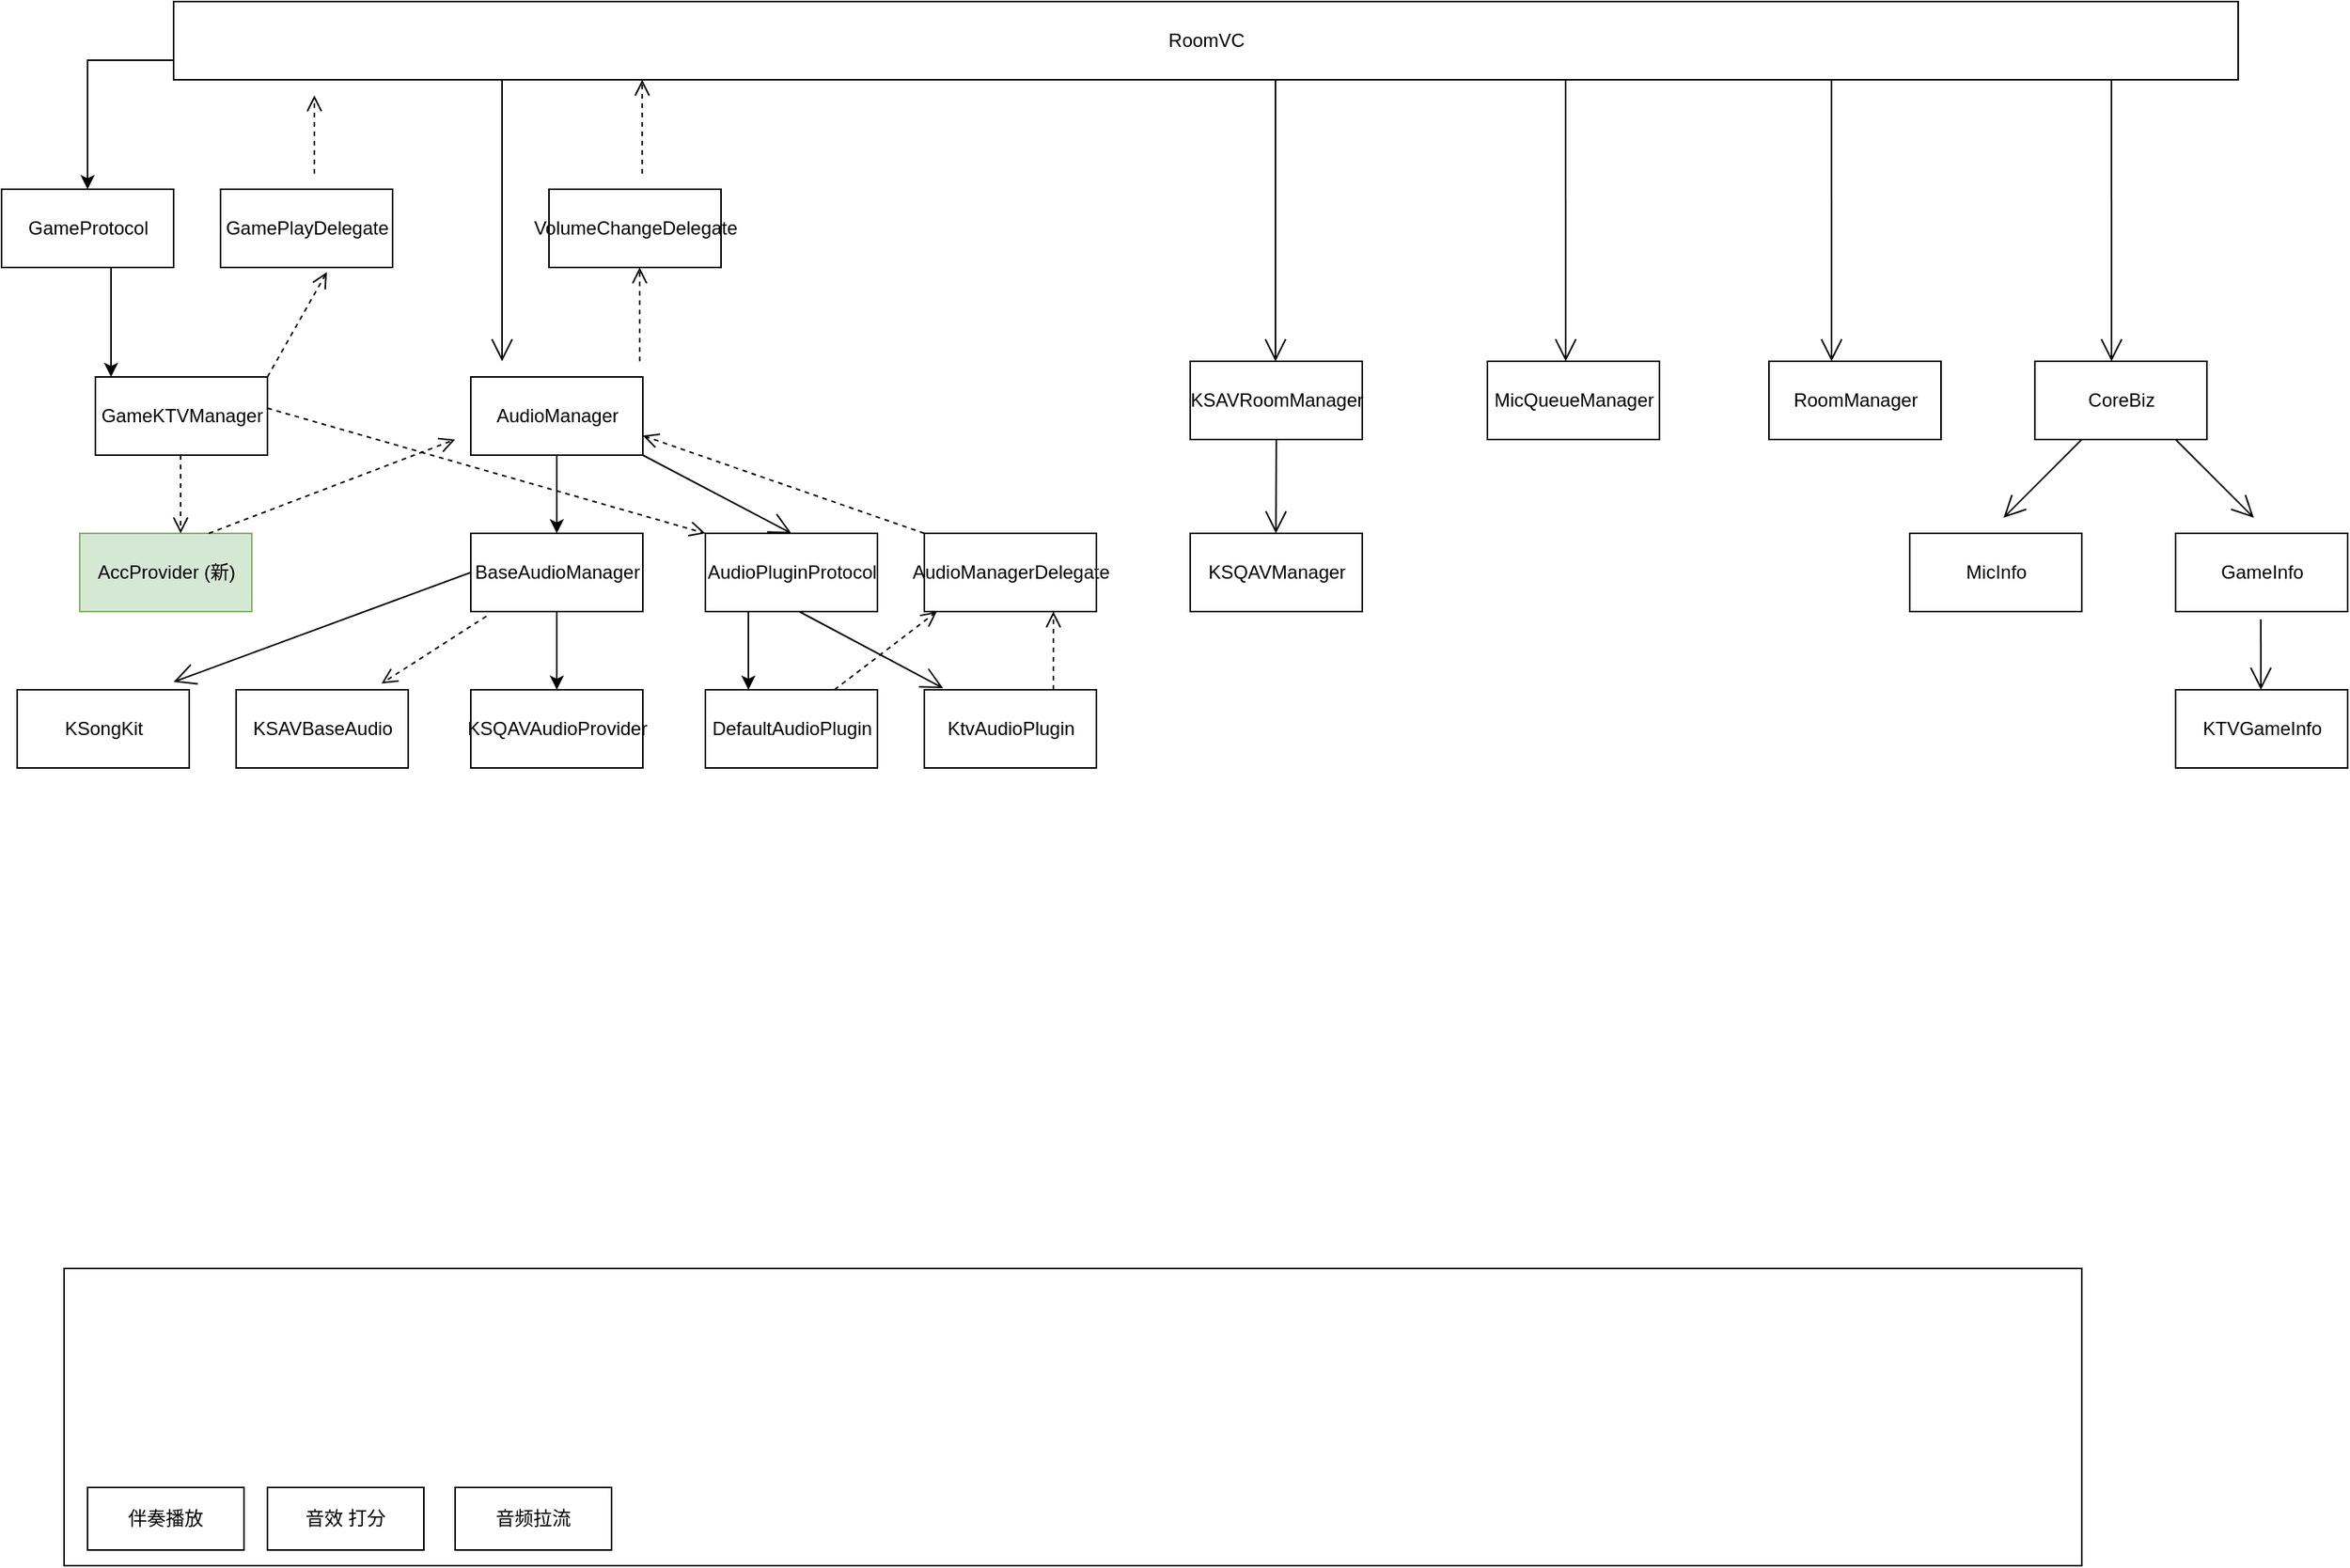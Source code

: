 <mxfile version="13.8.9-1" type="github">
  <diagram id="RX8tZE7j9Tt-qlyoLgVX" name="Page-1">
    <mxGraphModel dx="1721" dy="1060" grid="1" gridSize="10" guides="1" tooltips="1" connect="1" arrows="1" fold="1" page="1" pageScale="1" pageWidth="3300" pageHeight="4681" math="0" shadow="0">
      <root>
        <mxCell id="0" />
        <mxCell id="1" parent="0" />
        <mxCell id="dRoRpwYoGaoy_X5UFxtA-8" value="RoomManager" style="html=1;" parent="1" vertex="1">
          <mxGeometry x="1620" y="610" width="110" height="50" as="geometry" />
        </mxCell>
        <mxCell id="dRoRpwYoGaoy_X5UFxtA-9" value="MicQueueManager" style="html=1;" parent="1" vertex="1">
          <mxGeometry x="1440" y="610" width="110" height="50" as="geometry" />
        </mxCell>
        <mxCell id="dRoRpwYoGaoy_X5UFxtA-11" value="CoreBiz" style="html=1;" parent="1" vertex="1">
          <mxGeometry x="1790" y="610" width="110" height="50" as="geometry" />
        </mxCell>
        <mxCell id="dRoRpwYoGaoy_X5UFxtA-12" value="MicInfo" style="html=1;" parent="1" vertex="1">
          <mxGeometry x="1710" y="720" width="110" height="50" as="geometry" />
        </mxCell>
        <mxCell id="dRoRpwYoGaoy_X5UFxtA-13" value="GameInfo" style="html=1;" parent="1" vertex="1">
          <mxGeometry x="1880" y="720" width="110" height="50" as="geometry" />
        </mxCell>
        <mxCell id="dRoRpwYoGaoy_X5UFxtA-14" value="KTVGameInfo" style="html=1;" parent="1" vertex="1">
          <mxGeometry x="1880" y="820" width="110" height="50" as="geometry" />
        </mxCell>
        <mxCell id="dRoRpwYoGaoy_X5UFxtA-16" value="GameProtocol" style="html=1;" parent="1" vertex="1">
          <mxGeometry x="490" y="500" width="110" height="50" as="geometry" />
        </mxCell>
        <mxCell id="dRoRpwYoGaoy_X5UFxtA-62" style="edgeStyle=orthogonalEdgeStyle;rounded=0;orthogonalLoop=1;jettySize=auto;html=1;exitX=0.25;exitY=1;exitDx=0;exitDy=0;entryX=0.25;entryY=0;entryDx=0;entryDy=0;" parent="1" source="dRoRpwYoGaoy_X5UFxtA-18" target="dRoRpwYoGaoy_X5UFxtA-59" edge="1">
          <mxGeometry relative="1" as="geometry" />
        </mxCell>
        <mxCell id="dRoRpwYoGaoy_X5UFxtA-18" value="AudioPluginProtocol" style="html=1;" parent="1" vertex="1">
          <mxGeometry x="940" y="720" width="110" height="50" as="geometry" />
        </mxCell>
        <mxCell id="dRoRpwYoGaoy_X5UFxtA-19" value="GameKTVManager" style="html=1;" parent="1" vertex="1">
          <mxGeometry x="550" y="620" width="110" height="50" as="geometry" />
        </mxCell>
        <mxCell id="dRoRpwYoGaoy_X5UFxtA-20" value="GamePlayDelegate" style="html=1;" parent="1" vertex="1">
          <mxGeometry x="630" y="500" width="110" height="50" as="geometry" />
        </mxCell>
        <mxCell id="dRoRpwYoGaoy_X5UFxtA-50" style="edgeStyle=orthogonalEdgeStyle;rounded=0;orthogonalLoop=1;jettySize=auto;html=1;exitX=0;exitY=0.75;exitDx=0;exitDy=0;entryX=0.5;entryY=0;entryDx=0;entryDy=0;" parent="1" source="dRoRpwYoGaoy_X5UFxtA-31" target="dRoRpwYoGaoy_X5UFxtA-16" edge="1">
          <mxGeometry relative="1" as="geometry" />
        </mxCell>
        <mxCell id="dRoRpwYoGaoy_X5UFxtA-31" value="RoomVC" style="html=1;" parent="1" vertex="1">
          <mxGeometry x="600" y="380" width="1320" height="50" as="geometry" />
        </mxCell>
        <mxCell id="dRoRpwYoGaoy_X5UFxtA-58" style="edgeStyle=orthogonalEdgeStyle;rounded=0;orthogonalLoop=1;jettySize=auto;html=1;exitX=0.5;exitY=1;exitDx=0;exitDy=0;entryX=0.5;entryY=0;entryDx=0;entryDy=0;" parent="1" source="dRoRpwYoGaoy_X5UFxtA-37" target="dRoRpwYoGaoy_X5UFxtA-52" edge="1">
          <mxGeometry relative="1" as="geometry" />
        </mxCell>
        <mxCell id="dRoRpwYoGaoy_X5UFxtA-37" value="AudioManager" style="html=1;" parent="1" vertex="1">
          <mxGeometry x="790" y="620" width="110" height="50" as="geometry" />
        </mxCell>
        <mxCell id="dRoRpwYoGaoy_X5UFxtA-38" value="KSAVRoomManager" style="html=1;" parent="1" vertex="1">
          <mxGeometry x="1250" y="610" width="110" height="50" as="geometry" />
        </mxCell>
        <mxCell id="dRoRpwYoGaoy_X5UFxtA-39" value="VolumeChangeDelegate" style="html=1;" parent="1" vertex="1">
          <mxGeometry x="840" y="500" width="110" height="50" as="geometry" />
        </mxCell>
        <mxCell id="dRoRpwYoGaoy_X5UFxtA-46" value="" style="html=1;verticalAlign=bottom;endArrow=open;dashed=1;endSize=8;" parent="1" edge="1">
          <mxGeometry y="50" relative="1" as="geometry">
            <mxPoint x="690" y="490" as="sourcePoint" />
            <mxPoint x="690" y="440" as="targetPoint" />
            <mxPoint as="offset" />
          </mxGeometry>
        </mxCell>
        <mxCell id="dRoRpwYoGaoy_X5UFxtA-47" value="" style="html=1;verticalAlign=bottom;endArrow=open;dashed=1;endSize=8;exitX=1;exitY=0;exitDx=0;exitDy=0;entryX=0.618;entryY=1.06;entryDx=0;entryDy=0;entryPerimeter=0;" parent="1" source="dRoRpwYoGaoy_X5UFxtA-19" target="dRoRpwYoGaoy_X5UFxtA-20" edge="1">
          <mxGeometry y="50" relative="1" as="geometry">
            <mxPoint x="794.5" y="610" as="sourcePoint" />
            <mxPoint x="794.5" y="560" as="targetPoint" />
            <mxPoint as="offset" />
          </mxGeometry>
        </mxCell>
        <mxCell id="dRoRpwYoGaoy_X5UFxtA-48" style="edgeStyle=orthogonalEdgeStyle;rounded=0;orthogonalLoop=1;jettySize=auto;html=1;" parent="1" edge="1">
          <mxGeometry relative="1" as="geometry">
            <mxPoint x="560" y="590" as="sourcePoint" />
            <mxPoint x="560" y="620" as="targetPoint" />
            <Array as="points">
              <mxPoint x="560" y="550" />
              <mxPoint x="560" y="550" />
            </Array>
          </mxGeometry>
        </mxCell>
        <mxCell id="dRoRpwYoGaoy_X5UFxtA-57" style="edgeStyle=orthogonalEdgeStyle;rounded=0;orthogonalLoop=1;jettySize=auto;html=1;exitX=0.5;exitY=1;exitDx=0;exitDy=0;entryX=0.5;entryY=0;entryDx=0;entryDy=0;" parent="1" source="dRoRpwYoGaoy_X5UFxtA-52" target="dRoRpwYoGaoy_X5UFxtA-56" edge="1">
          <mxGeometry relative="1" as="geometry" />
        </mxCell>
        <mxCell id="dRoRpwYoGaoy_X5UFxtA-52" value="BaseAudioManager" style="html=1;" parent="1" vertex="1">
          <mxGeometry x="790" y="720" width="110" height="50" as="geometry" />
        </mxCell>
        <mxCell id="dRoRpwYoGaoy_X5UFxtA-54" value="" style="html=1;verticalAlign=bottom;endArrow=open;dashed=1;endSize=8;entryX=0.618;entryY=1.06;entryDx=0;entryDy=0;entryPerimeter=0;" parent="1" edge="1">
          <mxGeometry y="50" relative="1" as="geometry">
            <mxPoint x="898" y="610" as="sourcePoint" />
            <mxPoint x="897.98" y="550" as="targetPoint" />
            <mxPoint as="offset" />
          </mxGeometry>
        </mxCell>
        <mxCell id="dRoRpwYoGaoy_X5UFxtA-55" value="" style="html=1;verticalAlign=bottom;endArrow=open;dashed=1;endSize=8;entryX=0.618;entryY=1.06;entryDx=0;entryDy=0;entryPerimeter=0;" parent="1" edge="1">
          <mxGeometry y="50" relative="1" as="geometry">
            <mxPoint x="899.62" y="490" as="sourcePoint" />
            <mxPoint x="899.6" y="430" as="targetPoint" />
            <mxPoint as="offset" />
          </mxGeometry>
        </mxCell>
        <mxCell id="dRoRpwYoGaoy_X5UFxtA-56" value="KSQAVAudioProvider" style="html=1;" parent="1" vertex="1">
          <mxGeometry x="790" y="820" width="110" height="50" as="geometry" />
        </mxCell>
        <mxCell id="dRoRpwYoGaoy_X5UFxtA-59" value="DefaultAudioPlugin" style="html=1;" parent="1" vertex="1">
          <mxGeometry x="940" y="820" width="110" height="50" as="geometry" />
        </mxCell>
        <mxCell id="dRoRpwYoGaoy_X5UFxtA-60" value="KtvAudioPlugin" style="html=1;" parent="1" vertex="1">
          <mxGeometry x="1080" y="820" width="110" height="50" as="geometry" />
        </mxCell>
        <mxCell id="dRoRpwYoGaoy_X5UFxtA-64" value="AudioManagerDelegate" style="html=1;" parent="1" vertex="1">
          <mxGeometry x="1080" y="720" width="110" height="50" as="geometry" />
        </mxCell>
        <mxCell id="dRoRpwYoGaoy_X5UFxtA-67" value="" style="html=1;verticalAlign=bottom;endArrow=open;dashed=1;endSize=8;exitX=0.75;exitY=0;exitDx=0;exitDy=0;entryX=0.618;entryY=1.06;entryDx=0;entryDy=0;entryPerimeter=0;" parent="1" source="dRoRpwYoGaoy_X5UFxtA-59" edge="1">
          <mxGeometry y="50" relative="1" as="geometry">
            <mxPoint x="1050" y="837" as="sourcePoint" />
            <mxPoint x="1087.98" y="770" as="targetPoint" />
            <mxPoint as="offset" />
          </mxGeometry>
        </mxCell>
        <mxCell id="dRoRpwYoGaoy_X5UFxtA-68" value="" style="html=1;verticalAlign=bottom;endArrow=open;dashed=1;endSize=8;exitX=0.75;exitY=0;exitDx=0;exitDy=0;entryX=0.75;entryY=1;entryDx=0;entryDy=0;" parent="1" source="dRoRpwYoGaoy_X5UFxtA-60" target="dRoRpwYoGaoy_X5UFxtA-64" edge="1">
          <mxGeometry y="50" relative="1" as="geometry">
            <mxPoint x="1120" y="820" as="sourcePoint" />
            <mxPoint x="1185.48" y="770" as="targetPoint" />
            <mxPoint as="offset" />
          </mxGeometry>
        </mxCell>
        <mxCell id="dRoRpwYoGaoy_X5UFxtA-69" value="" style="html=1;verticalAlign=bottom;endArrow=open;dashed=1;endSize=8;exitX=0;exitY=0;exitDx=0;exitDy=0;entryX=1;entryY=0.75;entryDx=0;entryDy=0;" parent="1" source="dRoRpwYoGaoy_X5UFxtA-64" target="dRoRpwYoGaoy_X5UFxtA-37" edge="1">
          <mxGeometry y="50" relative="1" as="geometry">
            <mxPoint x="1070" y="710" as="sourcePoint" />
            <mxPoint x="1070" y="660" as="targetPoint" />
            <mxPoint as="offset" />
          </mxGeometry>
        </mxCell>
        <mxCell id="dRoRpwYoGaoy_X5UFxtA-71" value="" style="endArrow=open;endFill=1;endSize=12;html=1;entryX=0.109;entryY=-0.02;entryDx=0;entryDy=0;entryPerimeter=0;" parent="1" target="dRoRpwYoGaoy_X5UFxtA-60" edge="1">
          <mxGeometry width="160" relative="1" as="geometry">
            <mxPoint x="1000" y="770" as="sourcePoint" />
            <mxPoint x="1090" y="830" as="targetPoint" />
          </mxGeometry>
        </mxCell>
        <mxCell id="dRoRpwYoGaoy_X5UFxtA-73" value="" style="endArrow=open;endFill=1;endSize=12;html=1;" parent="1" edge="1">
          <mxGeometry width="160" relative="1" as="geometry">
            <mxPoint x="810" y="430" as="sourcePoint" />
            <mxPoint x="810" y="610" as="targetPoint" />
          </mxGeometry>
        </mxCell>
        <mxCell id="dRoRpwYoGaoy_X5UFxtA-74" value="" style="endArrow=open;endFill=1;endSize=12;html=1;" parent="1" edge="1">
          <mxGeometry width="160" relative="1" as="geometry">
            <mxPoint x="1304.5" y="430" as="sourcePoint" />
            <mxPoint x="1304.5" y="610" as="targetPoint" />
          </mxGeometry>
        </mxCell>
        <mxCell id="dRoRpwYoGaoy_X5UFxtA-75" value="" style="endArrow=open;endFill=1;endSize=12;html=1;entryX=0.455;entryY=0;entryDx=0;entryDy=0;entryPerimeter=0;" parent="1" target="dRoRpwYoGaoy_X5UFxtA-9" edge="1">
          <mxGeometry width="160" relative="1" as="geometry">
            <mxPoint x="1490" y="430" as="sourcePoint" />
            <mxPoint x="1490" y="595" as="targetPoint" />
          </mxGeometry>
        </mxCell>
        <mxCell id="dRoRpwYoGaoy_X5UFxtA-76" value="KSQAVManager" style="html=1;" parent="1" vertex="1">
          <mxGeometry x="1250" y="720" width="110" height="50" as="geometry" />
        </mxCell>
        <mxCell id="dRoRpwYoGaoy_X5UFxtA-77" value="" style="endArrow=open;endFill=1;endSize=12;html=1;" parent="1" edge="1">
          <mxGeometry width="160" relative="1" as="geometry">
            <mxPoint x="1305.01" y="660" as="sourcePoint" />
            <mxPoint x="1304.76" y="720" as="targetPoint" />
          </mxGeometry>
        </mxCell>
        <mxCell id="dRoRpwYoGaoy_X5UFxtA-78" value="AccProvider (新)" style="html=1;fillColor=#d5e8d4;strokeColor=#82b366;" parent="1" vertex="1">
          <mxGeometry x="540" y="720" width="110" height="50" as="geometry" />
        </mxCell>
        <mxCell id="dRoRpwYoGaoy_X5UFxtA-80" value="" style="html=1;verticalAlign=bottom;endArrow=open;dashed=1;endSize=8;entryX=0.618;entryY=1.06;entryDx=0;entryDy=0;entryPerimeter=0;fillColor=#f8cecc;" parent="1" edge="1">
          <mxGeometry y="50" relative="1" as="geometry">
            <mxPoint x="604.5" y="670" as="sourcePoint" />
            <mxPoint x="604.5" y="720" as="targetPoint" />
            <mxPoint as="offset" />
          </mxGeometry>
        </mxCell>
        <mxCell id="dRoRpwYoGaoy_X5UFxtA-81" value="" style="html=1;verticalAlign=bottom;endArrow=open;dashed=1;endSize=8;exitX=0.75;exitY=0;exitDx=0;exitDy=0;" parent="1" source="dRoRpwYoGaoy_X5UFxtA-78" edge="1">
          <mxGeometry y="50" relative="1" as="geometry">
            <mxPoint x="690" y="690" as="sourcePoint" />
            <mxPoint x="780" y="660" as="targetPoint" />
            <mxPoint as="offset" />
          </mxGeometry>
        </mxCell>
        <mxCell id="YZkKuV9QOpAfeZF1AWrd-1" value="" style="endArrow=open;endFill=1;endSize=12;html=1;entryX=0.455;entryY=0;entryDx=0;entryDy=0;entryPerimeter=0;" edge="1" parent="1">
          <mxGeometry width="160" relative="1" as="geometry">
            <mxPoint x="1660" y="430" as="sourcePoint" />
            <mxPoint x="1660.05" y="610" as="targetPoint" />
          </mxGeometry>
        </mxCell>
        <mxCell id="YZkKuV9QOpAfeZF1AWrd-2" value="" style="endArrow=open;endFill=1;endSize=12;html=1;entryX=0.455;entryY=0;entryDx=0;entryDy=0;entryPerimeter=0;" edge="1" parent="1">
          <mxGeometry width="160" relative="1" as="geometry">
            <mxPoint x="1839" y="430" as="sourcePoint" />
            <mxPoint x="1839.05" y="610" as="targetPoint" />
          </mxGeometry>
        </mxCell>
        <mxCell id="YZkKuV9QOpAfeZF1AWrd-3" value="" style="endArrow=open;endFill=1;endSize=12;html=1;entryX=0.455;entryY=0;entryDx=0;entryDy=0;entryPerimeter=0;" edge="1" parent="1">
          <mxGeometry width="160" relative="1" as="geometry">
            <mxPoint x="1820" y="660" as="sourcePoint" />
            <mxPoint x="1770.0" y="710" as="targetPoint" />
          </mxGeometry>
        </mxCell>
        <mxCell id="YZkKuV9QOpAfeZF1AWrd-4" value="" style="endArrow=open;endFill=1;endSize=12;html=1;entryX=0.455;entryY=0;entryDx=0;entryDy=0;entryPerimeter=0;" edge="1" parent="1">
          <mxGeometry width="160" relative="1" as="geometry">
            <mxPoint x="1880" y="660" as="sourcePoint" />
            <mxPoint x="1930" y="710" as="targetPoint" />
          </mxGeometry>
        </mxCell>
        <mxCell id="YZkKuV9QOpAfeZF1AWrd-5" value="" style="endArrow=open;endFill=1;endSize=12;html=1;entryX=0.455;entryY=0;entryDx=0;entryDy=0;entryPerimeter=0;" edge="1" parent="1">
          <mxGeometry width="160" relative="1" as="geometry">
            <mxPoint x="1934.5" y="775" as="sourcePoint" />
            <mxPoint x="1934.55" y="820" as="targetPoint" />
          </mxGeometry>
        </mxCell>
        <mxCell id="YZkKuV9QOpAfeZF1AWrd-7" value="" style="html=1;verticalAlign=bottom;endArrow=open;dashed=1;endSize=8;exitX=0.75;exitY=0;exitDx=0;exitDy=0;entryX=0;entryY=0;entryDx=0;entryDy=0;" edge="1" parent="1" target="dRoRpwYoGaoy_X5UFxtA-18">
          <mxGeometry y="50" relative="1" as="geometry">
            <mxPoint x="660" y="640" as="sourcePoint" />
            <mxPoint x="930" y="720" as="targetPoint" />
            <mxPoint as="offset" />
          </mxGeometry>
        </mxCell>
        <mxCell id="YZkKuV9QOpAfeZF1AWrd-8" value="" style="rounded=0;whiteSpace=wrap;html=1;" vertex="1" parent="1">
          <mxGeometry x="530" y="1190" width="1290" height="190" as="geometry" />
        </mxCell>
        <mxCell id="YZkKuV9QOpAfeZF1AWrd-9" value="伴奏播放" style="rounded=0;whiteSpace=wrap;html=1;" vertex="1" parent="1">
          <mxGeometry x="545" y="1330" width="100" height="40" as="geometry" />
        </mxCell>
        <mxCell id="YZkKuV9QOpAfeZF1AWrd-11" value="音频拉流" style="rounded=0;whiteSpace=wrap;html=1;" vertex="1" parent="1">
          <mxGeometry x="780" y="1330" width="100" height="40" as="geometry" />
        </mxCell>
        <mxCell id="YZkKuV9QOpAfeZF1AWrd-12" value="KSAVBaseAudio" style="html=1;" vertex="1" parent="1">
          <mxGeometry x="640" y="820" width="110" height="50" as="geometry" />
        </mxCell>
        <mxCell id="YZkKuV9QOpAfeZF1AWrd-13" value="" style="html=1;verticalAlign=bottom;endArrow=open;dashed=1;endSize=8;entryX=0.845;entryY=-0.08;entryDx=0;entryDy=0;entryPerimeter=0;exitX=0.091;exitY=1.06;exitDx=0;exitDy=0;exitPerimeter=0;" edge="1" parent="1" source="dRoRpwYoGaoy_X5UFxtA-52" target="YZkKuV9QOpAfeZF1AWrd-12">
          <mxGeometry y="50" relative="1" as="geometry">
            <mxPoint x="760" y="760" as="sourcePoint" />
            <mxPoint x="760" y="810" as="targetPoint" />
            <mxPoint as="offset" />
          </mxGeometry>
        </mxCell>
        <mxCell id="YZkKuV9QOpAfeZF1AWrd-14" value="KSongKit" style="html=1;" vertex="1" parent="1">
          <mxGeometry x="500" y="820" width="110" height="50" as="geometry" />
        </mxCell>
        <mxCell id="YZkKuV9QOpAfeZF1AWrd-15" value="音效 打分" style="rounded=0;whiteSpace=wrap;html=1;" vertex="1" parent="1">
          <mxGeometry x="660" y="1330" width="100" height="40" as="geometry" />
        </mxCell>
        <mxCell id="YZkKuV9QOpAfeZF1AWrd-17" value="" style="endArrow=open;endFill=1;endSize=12;html=1;exitX=1;exitY=1;exitDx=0;exitDy=0;entryX=0.5;entryY=0;entryDx=0;entryDy=0;" edge="1" parent="1" source="dRoRpwYoGaoy_X5UFxtA-37" target="dRoRpwYoGaoy_X5UFxtA-18">
          <mxGeometry width="160" relative="1" as="geometry">
            <mxPoint x="800" y="680" as="sourcePoint" />
            <mxPoint x="740" y="730" as="targetPoint" />
          </mxGeometry>
        </mxCell>
        <mxCell id="YZkKuV9QOpAfeZF1AWrd-18" value="" style="endArrow=open;endFill=1;endSize=12;html=1;exitX=0;exitY=0.5;exitDx=0;exitDy=0;entryX=0.909;entryY=-0.1;entryDx=0;entryDy=0;entryPerimeter=0;" edge="1" parent="1" source="dRoRpwYoGaoy_X5UFxtA-52" target="YZkKuV9QOpAfeZF1AWrd-14">
          <mxGeometry width="160" relative="1" as="geometry">
            <mxPoint x="655" y="740" as="sourcePoint" />
            <mxPoint x="750" y="790" as="targetPoint" />
          </mxGeometry>
        </mxCell>
      </root>
    </mxGraphModel>
  </diagram>
</mxfile>
